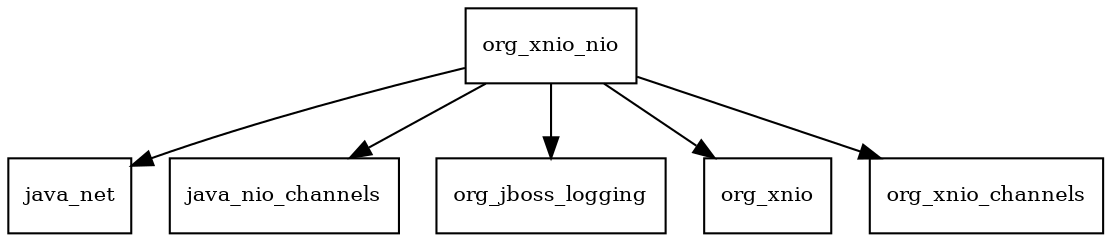 digraph xnio_nio_3_0_10_GA_redhat_1_package_dependencies {
  node [shape = box, fontsize=10.0];
  org_xnio_nio -> java_net;
  org_xnio_nio -> java_nio_channels;
  org_xnio_nio -> org_jboss_logging;
  org_xnio_nio -> org_xnio;
  org_xnio_nio -> org_xnio_channels;
}
